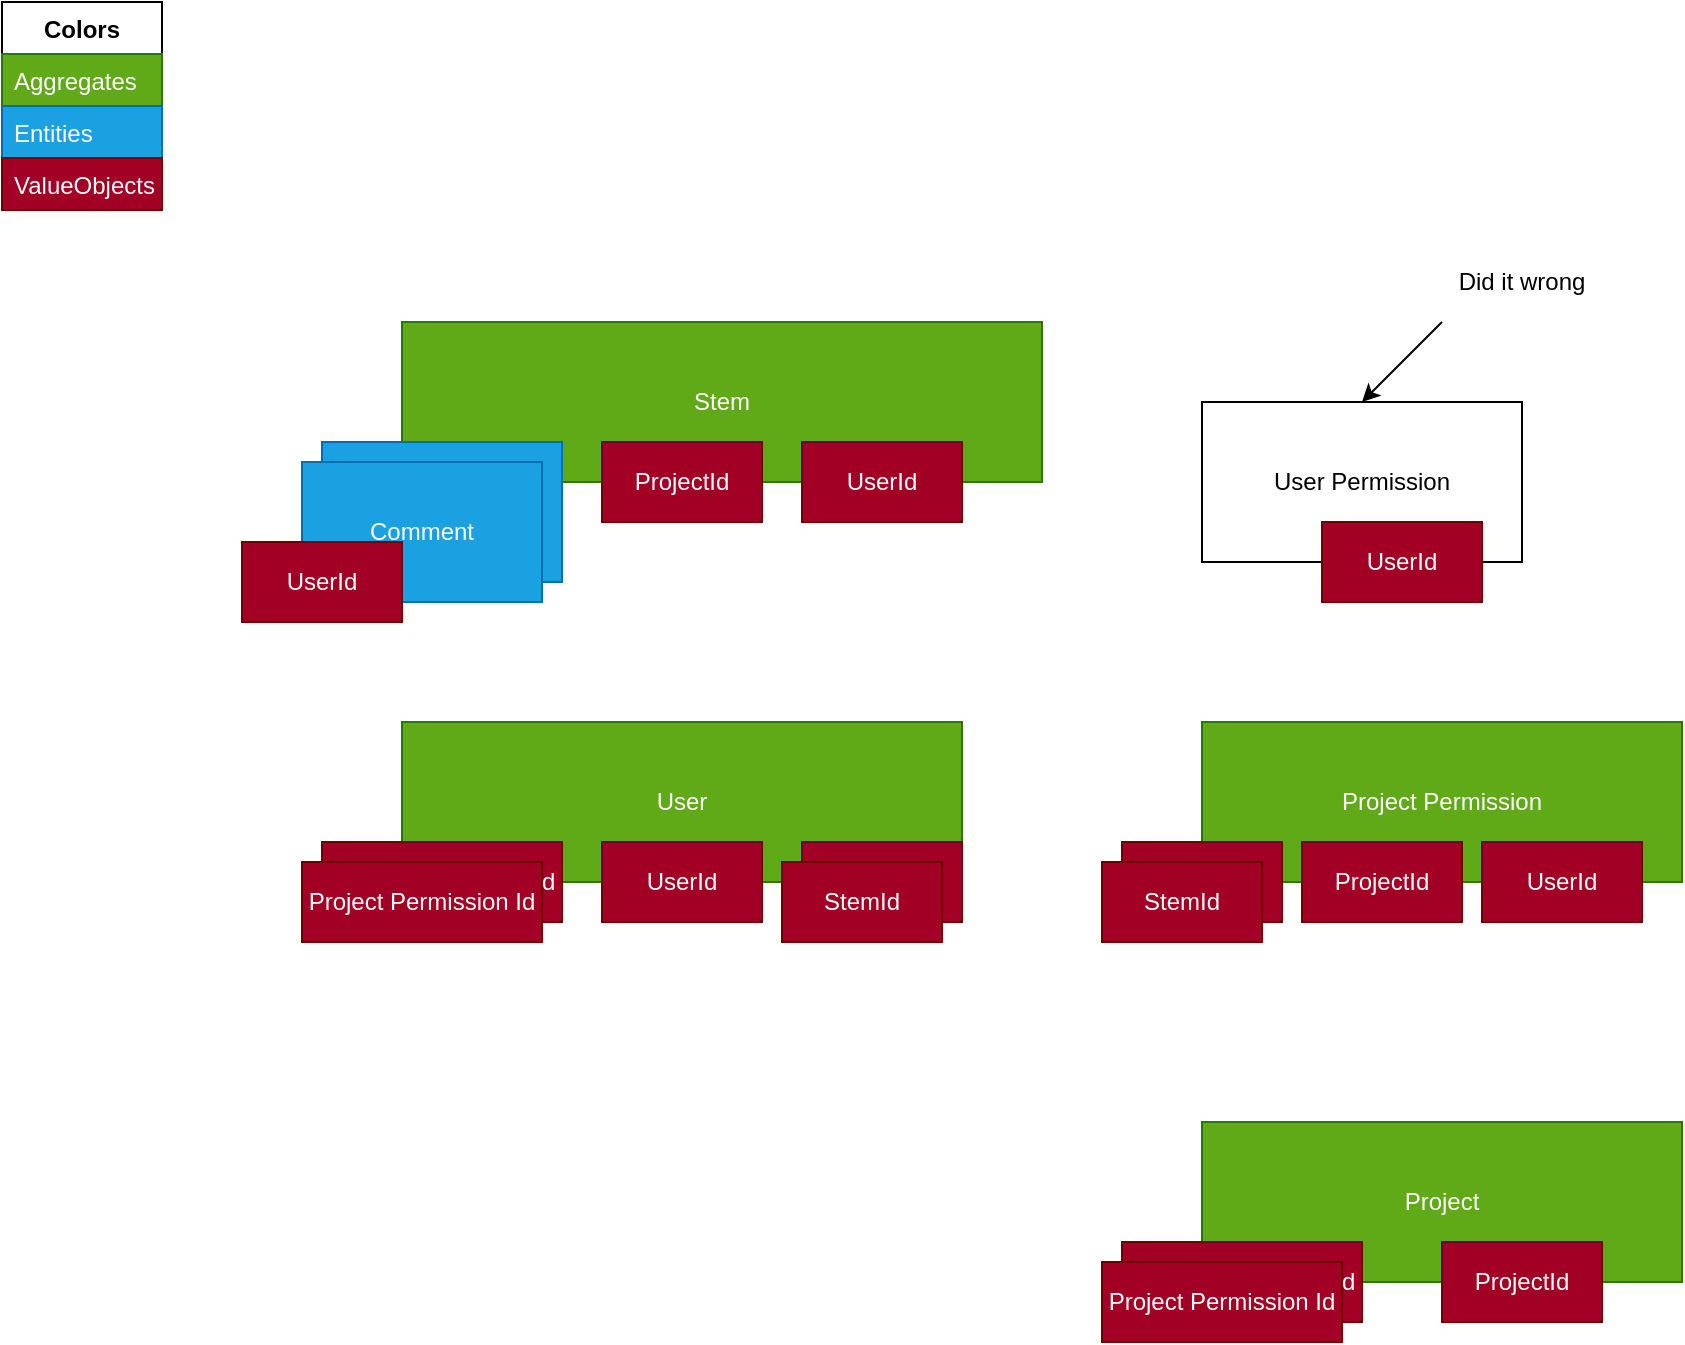 <mxfile version="22.0.2" type="device">
  <diagram name="Models" id="WYT7OtJVdM4RkX-9vIDl">
    <mxGraphModel dx="1079" dy="437" grid="1" gridSize="10" guides="1" tooltips="1" connect="1" arrows="1" fold="1" page="1" pageScale="1" pageWidth="1654" pageHeight="1169" math="0" shadow="0">
      <root>
        <mxCell id="0" />
        <mxCell id="1" parent="0" />
        <mxCell id="ZUO0FYBiB_VbfUFg6vjV-2" value="Colors" style="swimlane;fontStyle=1;align=center;verticalAlign=top;childLayout=stackLayout;horizontal=1;startSize=26;horizontalStack=0;resizeParent=1;resizeParentMax=0;resizeLast=0;collapsible=1;marginBottom=0;whiteSpace=wrap;html=1;" vertex="1" parent="1">
          <mxGeometry x="80" y="40" width="80" height="104" as="geometry" />
        </mxCell>
        <mxCell id="ZUO0FYBiB_VbfUFg6vjV-3" value="Aggregates" style="text;strokeColor=#2D7600;fillColor=#60a917;align=left;verticalAlign=top;spacingLeft=4;spacingRight=4;overflow=hidden;rotatable=0;points=[[0,0.5],[1,0.5]];portConstraint=eastwest;whiteSpace=wrap;html=1;fontColor=#ffffff;" vertex="1" parent="ZUO0FYBiB_VbfUFg6vjV-2">
          <mxGeometry y="26" width="80" height="26" as="geometry" />
        </mxCell>
        <mxCell id="ZUO0FYBiB_VbfUFg6vjV-5" value="Entities" style="text;strokeColor=#006EAF;fillColor=#1ba1e2;align=left;verticalAlign=top;spacingLeft=4;spacingRight=4;overflow=hidden;rotatable=0;points=[[0,0.5],[1,0.5]];portConstraint=eastwest;whiteSpace=wrap;html=1;fontColor=#ffffff;" vertex="1" parent="ZUO0FYBiB_VbfUFg6vjV-2">
          <mxGeometry y="52" width="80" height="26" as="geometry" />
        </mxCell>
        <mxCell id="ZUO0FYBiB_VbfUFg6vjV-6" value="ValueObjects" style="text;strokeColor=#6F0000;fillColor=#a20025;align=left;verticalAlign=top;spacingLeft=4;spacingRight=4;overflow=hidden;rotatable=0;points=[[0,0.5],[1,0.5]];portConstraint=eastwest;whiteSpace=wrap;html=1;fontColor=#ffffff;" vertex="1" parent="ZUO0FYBiB_VbfUFg6vjV-2">
          <mxGeometry y="78" width="80" height="26" as="geometry" />
        </mxCell>
        <mxCell id="ZUO0FYBiB_VbfUFg6vjV-8" value="Project" style="rounded=0;whiteSpace=wrap;html=1;fillColor=#60a917;fontColor=#ffffff;strokeColor=#2D7600;" vertex="1" parent="1">
          <mxGeometry x="680" y="600" width="240" height="80" as="geometry" />
        </mxCell>
        <mxCell id="ZUO0FYBiB_VbfUFg6vjV-9" value="User" style="rounded=0;whiteSpace=wrap;html=1;fillColor=#60a917;fontColor=#ffffff;strokeColor=#2D7600;" vertex="1" parent="1">
          <mxGeometry x="280" y="400" width="280" height="80" as="geometry" />
        </mxCell>
        <mxCell id="ZUO0FYBiB_VbfUFg6vjV-11" value="Stem" style="rounded=0;whiteSpace=wrap;html=1;fillColor=#60a917;fontColor=#ffffff;strokeColor=#2D7600;" vertex="1" parent="1">
          <mxGeometry x="280" y="200" width="320" height="80" as="geometry" />
        </mxCell>
        <mxCell id="ZUO0FYBiB_VbfUFg6vjV-12" value="Comment" style="rounded=0;whiteSpace=wrap;html=1;fillColor=#1ba1e2;fontColor=#ffffff;strokeColor=#006EAF;" vertex="1" parent="1">
          <mxGeometry x="240" y="260" width="120" height="70" as="geometry" />
        </mxCell>
        <mxCell id="ZUO0FYBiB_VbfUFg6vjV-13" value="User Permission" style="rounded=0;whiteSpace=wrap;html=1;" vertex="1" parent="1">
          <mxGeometry x="680" y="240" width="160" height="80" as="geometry" />
        </mxCell>
        <mxCell id="ZUO0FYBiB_VbfUFg6vjV-14" value="Project Permission" style="rounded=0;whiteSpace=wrap;html=1;fillColor=#60a917;fontColor=#ffffff;strokeColor=#2D7600;" vertex="1" parent="1">
          <mxGeometry x="680" y="400" width="240" height="80" as="geometry" />
        </mxCell>
        <mxCell id="ZUO0FYBiB_VbfUFg6vjV-17" value="ProjectId" style="rounded=0;whiteSpace=wrap;html=1;fillColor=#a20025;fontColor=#ffffff;strokeColor=#6F0000;" vertex="1" parent="1">
          <mxGeometry x="800" y="660" width="80" height="40" as="geometry" />
        </mxCell>
        <mxCell id="ZUO0FYBiB_VbfUFg6vjV-18" value="StemId" style="rounded=0;whiteSpace=wrap;html=1;fillColor=#a20025;fontColor=#ffffff;strokeColor=#6F0000;" vertex="1" parent="1">
          <mxGeometry x="640" y="460" width="80" height="40" as="geometry" />
        </mxCell>
        <mxCell id="ZUO0FYBiB_VbfUFg6vjV-21" value="UserId" style="rounded=0;whiteSpace=wrap;html=1;fillColor=#a20025;fontColor=#ffffff;strokeColor=#6F0000;" vertex="1" parent="1">
          <mxGeometry x="380" y="460" width="80" height="40" as="geometry" />
        </mxCell>
        <mxCell id="ZUO0FYBiB_VbfUFg6vjV-23" value="UserId" style="rounded=0;whiteSpace=wrap;html=1;fillColor=#a20025;fontColor=#ffffff;strokeColor=#6F0000;" vertex="1" parent="1">
          <mxGeometry x="480" y="260" width="80" height="40" as="geometry" />
        </mxCell>
        <mxCell id="ZUO0FYBiB_VbfUFg6vjV-24" value="ProjectId" style="rounded=0;whiteSpace=wrap;html=1;fillColor=#a20025;fontColor=#ffffff;strokeColor=#6F0000;" vertex="1" parent="1">
          <mxGeometry x="380" y="260" width="80" height="40" as="geometry" />
        </mxCell>
        <mxCell id="ZUO0FYBiB_VbfUFg6vjV-25" value="UserId" style="rounded=0;whiteSpace=wrap;html=1;fillColor=#a20025;fontColor=#ffffff;strokeColor=#6F0000;" vertex="1" parent="1">
          <mxGeometry x="820" y="460" width="80" height="40" as="geometry" />
        </mxCell>
        <mxCell id="ZUO0FYBiB_VbfUFg6vjV-26" value="ProjectId" style="rounded=0;whiteSpace=wrap;html=1;fillColor=#a20025;fontColor=#ffffff;strokeColor=#6F0000;" vertex="1" parent="1">
          <mxGeometry x="730" y="460" width="80" height="40" as="geometry" />
        </mxCell>
        <mxCell id="ZUO0FYBiB_VbfUFg6vjV-27" value="UserId" style="rounded=0;whiteSpace=wrap;html=1;fillColor=#a20025;fontColor=#ffffff;strokeColor=#6F0000;" vertex="1" parent="1">
          <mxGeometry x="740" y="300" width="80" height="40" as="geometry" />
        </mxCell>
        <mxCell id="ZUO0FYBiB_VbfUFg6vjV-28" value="Project Permission Id" style="rounded=0;whiteSpace=wrap;html=1;fillColor=#a20025;fontColor=#ffffff;strokeColor=#6F0000;" vertex="1" parent="1">
          <mxGeometry x="240" y="460" width="120" height="40" as="geometry" />
        </mxCell>
        <mxCell id="ZUO0FYBiB_VbfUFg6vjV-29" value="Project Permission Id" style="rounded=0;whiteSpace=wrap;html=1;fillColor=#a20025;fontColor=#ffffff;strokeColor=#6F0000;" vertex="1" parent="1">
          <mxGeometry x="230" y="470" width="120" height="40" as="geometry" />
        </mxCell>
        <mxCell id="ZUO0FYBiB_VbfUFg6vjV-30" value="Comment" style="rounded=0;whiteSpace=wrap;html=1;fillColor=#1ba1e2;fontColor=#ffffff;strokeColor=#006EAF;" vertex="1" parent="1">
          <mxGeometry x="230" y="270" width="120" height="70" as="geometry" />
        </mxCell>
        <mxCell id="ZUO0FYBiB_VbfUFg6vjV-16" value="UserId" style="rounded=0;whiteSpace=wrap;html=1;fillColor=#a20025;fontColor=#ffffff;strokeColor=#6F0000;" vertex="1" parent="1">
          <mxGeometry x="200" y="310" width="80" height="40" as="geometry" />
        </mxCell>
        <mxCell id="ZUO0FYBiB_VbfUFg6vjV-31" value="Project Permission Id" style="rounded=0;whiteSpace=wrap;html=1;fillColor=#a20025;fontColor=#ffffff;strokeColor=#6F0000;" vertex="1" parent="1">
          <mxGeometry x="640" y="660" width="120" height="40" as="geometry" />
        </mxCell>
        <mxCell id="ZUO0FYBiB_VbfUFg6vjV-32" value="Project Permission Id" style="rounded=0;whiteSpace=wrap;html=1;fillColor=#a20025;fontColor=#ffffff;strokeColor=#6F0000;" vertex="1" parent="1">
          <mxGeometry x="630" y="670" width="120" height="40" as="geometry" />
        </mxCell>
        <mxCell id="ZUO0FYBiB_VbfUFg6vjV-33" value="" style="endArrow=classic;html=1;rounded=0;entryX=0.5;entryY=0;entryDx=0;entryDy=0;" edge="1" parent="1" target="ZUO0FYBiB_VbfUFg6vjV-13">
          <mxGeometry width="50" height="50" relative="1" as="geometry">
            <mxPoint x="800" y="200" as="sourcePoint" />
            <mxPoint x="550" y="240" as="targetPoint" />
          </mxGeometry>
        </mxCell>
        <mxCell id="ZUO0FYBiB_VbfUFg6vjV-34" value="Did it wrong" style="text;html=1;strokeColor=none;fillColor=none;align=center;verticalAlign=middle;whiteSpace=wrap;rounded=0;" vertex="1" parent="1">
          <mxGeometry x="800" y="160" width="80" height="40" as="geometry" />
        </mxCell>
        <mxCell id="ZUO0FYBiB_VbfUFg6vjV-35" value="StemId" style="rounded=0;whiteSpace=wrap;html=1;fillColor=#a20025;fontColor=#ffffff;strokeColor=#6F0000;" vertex="1" parent="1">
          <mxGeometry x="630" y="470" width="80" height="40" as="geometry" />
        </mxCell>
        <mxCell id="ZUO0FYBiB_VbfUFg6vjV-36" value="StemId" style="rounded=0;whiteSpace=wrap;html=1;fillColor=#a20025;fontColor=#ffffff;strokeColor=#6F0000;" vertex="1" parent="1">
          <mxGeometry x="480" y="460" width="80" height="40" as="geometry" />
        </mxCell>
        <mxCell id="ZUO0FYBiB_VbfUFg6vjV-37" value="StemId" style="rounded=0;whiteSpace=wrap;html=1;fillColor=#a20025;fontColor=#ffffff;strokeColor=#6F0000;" vertex="1" parent="1">
          <mxGeometry x="470" y="470" width="80" height="40" as="geometry" />
        </mxCell>
      </root>
    </mxGraphModel>
  </diagram>
</mxfile>
